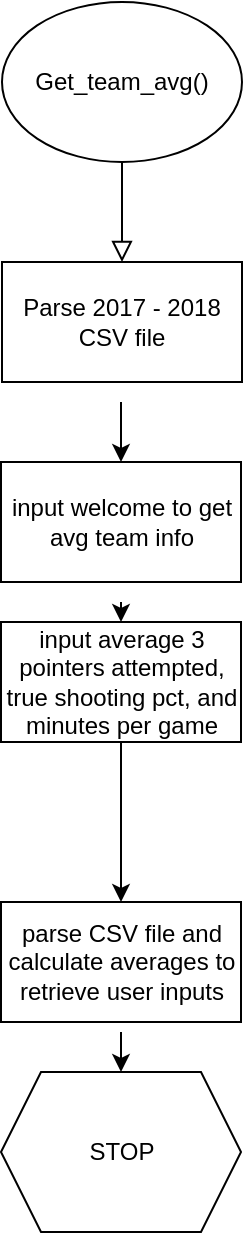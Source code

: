 <mxfile version="13.10.3" type="device"><diagram id="C5RBs43oDa-KdzZeNtuy" name="Page-1"><mxGraphModel dx="782" dy="469" grid="1" gridSize="10" guides="1" tooltips="1" connect="1" arrows="1" fold="1" page="1" pageScale="1" pageWidth="827" pageHeight="1169" math="0" shadow="0"><root><mxCell id="WIyWlLk6GJQsqaUBKTNV-0"/><mxCell id="WIyWlLk6GJQsqaUBKTNV-1" parent="WIyWlLk6GJQsqaUBKTNV-0"/><mxCell id="WIyWlLk6GJQsqaUBKTNV-2" value="" style="rounded=0;html=1;jettySize=auto;orthogonalLoop=1;fontSize=11;endArrow=block;endFill=0;endSize=8;strokeWidth=1;shadow=0;labelBackgroundColor=none;edgeStyle=orthogonalEdgeStyle;" parent="WIyWlLk6GJQsqaUBKTNV-1" edge="1"><mxGeometry relative="1" as="geometry"><mxPoint x="220" y="120" as="sourcePoint"/><mxPoint x="220" y="170" as="targetPoint"/></mxGeometry></mxCell><mxCell id="QtYFlDgPyK6UTWKU3MOv-0" value="Get_team_avg()" style="ellipse;whiteSpace=wrap;html=1;" vertex="1" parent="WIyWlLk6GJQsqaUBKTNV-1"><mxGeometry x="160" y="40" width="120" height="80" as="geometry"/></mxCell><mxCell id="QtYFlDgPyK6UTWKU3MOv-1" value="Parse 2017 - 2018 CSV file" style="rounded=0;whiteSpace=wrap;html=1;" vertex="1" parent="WIyWlLk6GJQsqaUBKTNV-1"><mxGeometry x="160" y="170" width="120" height="60" as="geometry"/></mxCell><mxCell id="QtYFlDgPyK6UTWKU3MOv-2" value="" style="endArrow=classic;html=1;" edge="1" parent="WIyWlLk6GJQsqaUBKTNV-1" target="QtYFlDgPyK6UTWKU3MOv-3"><mxGeometry width="50" height="50" relative="1" as="geometry"><mxPoint x="219.5" y="240" as="sourcePoint"/><mxPoint x="219.5" y="300" as="targetPoint"/><Array as="points"/></mxGeometry></mxCell><mxCell id="QtYFlDgPyK6UTWKU3MOv-3" value="input welcome to get avg team info" style="rounded=0;whiteSpace=wrap;html=1;" vertex="1" parent="WIyWlLk6GJQsqaUBKTNV-1"><mxGeometry x="159.5" y="270" width="120" height="60" as="geometry"/></mxCell><mxCell id="QtYFlDgPyK6UTWKU3MOv-4" value="" style="endArrow=classic;html=1;" edge="1" parent="WIyWlLk6GJQsqaUBKTNV-1" target="QtYFlDgPyK6UTWKU3MOv-5"><mxGeometry width="50" height="50" relative="1" as="geometry"><mxPoint x="219.5" y="340" as="sourcePoint"/><mxPoint x="219.5" y="380" as="targetPoint"/></mxGeometry></mxCell><mxCell id="QtYFlDgPyK6UTWKU3MOv-7" value="" style="edgeStyle=orthogonalEdgeStyle;rounded=0;orthogonalLoop=1;jettySize=auto;html=1;" edge="1" parent="WIyWlLk6GJQsqaUBKTNV-1" source="QtYFlDgPyK6UTWKU3MOv-5" target="QtYFlDgPyK6UTWKU3MOv-6"><mxGeometry relative="1" as="geometry"/></mxCell><mxCell id="QtYFlDgPyK6UTWKU3MOv-5" value="input average 3 pointers attempted, true shooting pct, and minutes per game" style="rounded=0;whiteSpace=wrap;html=1;" vertex="1" parent="WIyWlLk6GJQsqaUBKTNV-1"><mxGeometry x="159.5" y="350" width="120" height="60" as="geometry"/></mxCell><mxCell id="QtYFlDgPyK6UTWKU3MOv-6" value="parse CSV file and calculate averages to retrieve user inputs" style="rounded=0;whiteSpace=wrap;html=1;" vertex="1" parent="WIyWlLk6GJQsqaUBKTNV-1"><mxGeometry x="159.5" y="490" width="120" height="60" as="geometry"/></mxCell><mxCell id="QtYFlDgPyK6UTWKU3MOv-9" value="" style="endArrow=classic;html=1;" edge="1" parent="WIyWlLk6GJQsqaUBKTNV-1" target="QtYFlDgPyK6UTWKU3MOv-10"><mxGeometry width="50" height="50" relative="1" as="geometry"><mxPoint x="219.5" y="555" as="sourcePoint"/><mxPoint x="219.5" y="615" as="targetPoint"/></mxGeometry></mxCell><mxCell id="QtYFlDgPyK6UTWKU3MOv-10" value="STOP" style="shape=hexagon;perimeter=hexagonPerimeter2;whiteSpace=wrap;html=1;fixedSize=1;" vertex="1" parent="WIyWlLk6GJQsqaUBKTNV-1"><mxGeometry x="159.5" y="575" width="120" height="80" as="geometry"/></mxCell></root></mxGraphModel></diagram></mxfile>